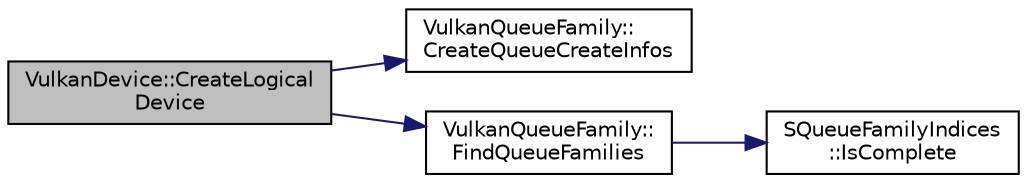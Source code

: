 digraph "VulkanDevice::CreateLogicalDevice"
{
 // LATEX_PDF_SIZE
  edge [fontname="Helvetica",fontsize="10",labelfontname="Helvetica",labelfontsize="10"];
  node [fontname="Helvetica",fontsize="10",shape=record];
  rankdir="LR";
  Node1 [label="VulkanDevice::CreateLogical\lDevice",height=0.2,width=0.4,color="black", fillcolor="grey75", style="filled", fontcolor="black",tooltip=" "];
  Node1 -> Node2 [color="midnightblue",fontsize="10",style="solid"];
  Node2 [label="VulkanQueueFamily::\lCreateQueueCreateInfos",height=0.2,width=0.4,color="black", fillcolor="white", style="filled",URL="$class_vulkan_queue_family.html#a25f1db6f2462cf34700e674b330cdadd",tooltip=" "];
  Node1 -> Node3 [color="midnightblue",fontsize="10",style="solid"];
  Node3 [label="VulkanQueueFamily::\lFindQueueFamilies",height=0.2,width=0.4,color="black", fillcolor="white", style="filled",URL="$class_vulkan_queue_family.html#ad30f71ca9e31a431fb1dd02e4b31323d",tooltip=" "];
  Node3 -> Node4 [color="midnightblue",fontsize="10",style="solid"];
  Node4 [label="SQueueFamilyIndices\l::IsComplete",height=0.2,width=0.4,color="black", fillcolor="white", style="filled",URL="$struct_s_queue_family_indices.html#a302c72b58ab548ac061d0236a98bdcd6",tooltip=" "];
}
